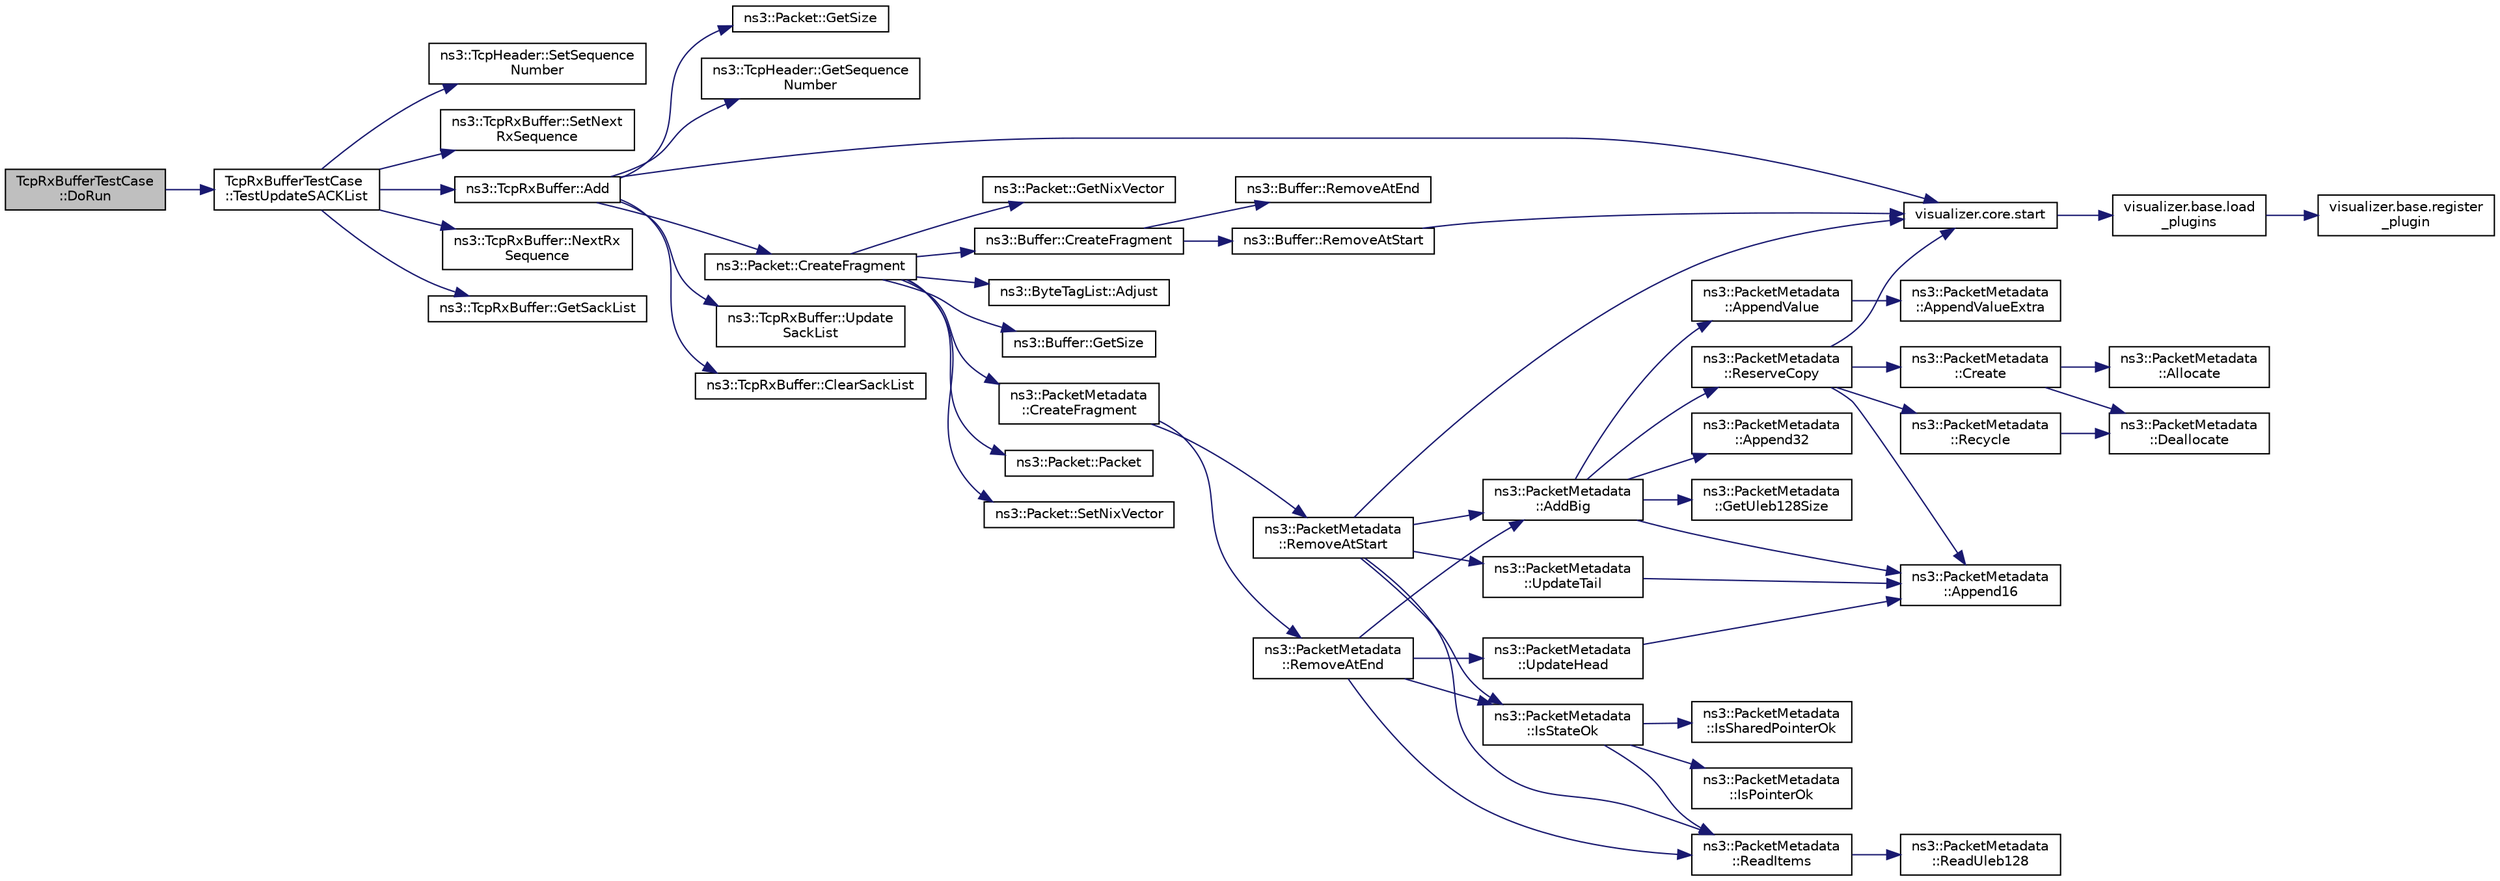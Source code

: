 digraph "TcpRxBufferTestCase::DoRun"
{
  edge [fontname="Helvetica",fontsize="10",labelfontname="Helvetica",labelfontsize="10"];
  node [fontname="Helvetica",fontsize="10",shape=record];
  rankdir="LR";
  Node1 [label="TcpRxBufferTestCase\l::DoRun",height=0.2,width=0.4,color="black", fillcolor="grey75", style="filled", fontcolor="black"];
  Node1 -> Node2 [color="midnightblue",fontsize="10",style="solid"];
  Node2 [label="TcpRxBufferTestCase\l::TestUpdateSACKList",height=0.2,width=0.4,color="black", fillcolor="white", style="filled",URL="$d4/d70/classTcpRxBufferTestCase.html#a56d953233e08dc3b29df3e35f08074c1",tooltip="Test the SACK list update. "];
  Node2 -> Node3 [color="midnightblue",fontsize="10",style="solid"];
  Node3 [label="ns3::TcpHeader::SetSequence\lNumber",height=0.2,width=0.4,color="black", fillcolor="white", style="filled",URL="$d0/d46/classns3_1_1TcpHeader.html#a3483eb1604d7db47b1163b02f74bcc25",tooltip="Set the sequence Number. "];
  Node2 -> Node4 [color="midnightblue",fontsize="10",style="solid"];
  Node4 [label="ns3::TcpRxBuffer::SetNext\lRxSequence",height=0.2,width=0.4,color="black", fillcolor="white", style="filled",URL="$d3/d2b/classns3_1_1TcpRxBuffer.html#a6bba147c19d638ec455b208ccbcaafb4",tooltip="Set the Next Sequence number. "];
  Node2 -> Node5 [color="midnightblue",fontsize="10",style="solid"];
  Node5 [label="ns3::TcpRxBuffer::Add",height=0.2,width=0.4,color="black", fillcolor="white", style="filled",URL="$d3/d2b/classns3_1_1TcpRxBuffer.html#a35a036383b8976cb79738c28aa01d5d0"];
  Node5 -> Node6 [color="midnightblue",fontsize="10",style="solid"];
  Node6 [label="ns3::Packet::GetSize",height=0.2,width=0.4,color="black", fillcolor="white", style="filled",URL="$dd/d7a/classns3_1_1Packet.html#a462855c9929954d4301a4edfe55f4f1c",tooltip="Returns the the size in bytes of the packet (including the zero-filled initial payload). "];
  Node5 -> Node7 [color="midnightblue",fontsize="10",style="solid"];
  Node7 [label="ns3::TcpHeader::GetSequence\lNumber",height=0.2,width=0.4,color="black", fillcolor="white", style="filled",URL="$d0/d46/classns3_1_1TcpHeader.html#a1081077eaf9bc64e9af909cebd128ae5",tooltip="Get the sequence number. "];
  Node5 -> Node8 [color="midnightblue",fontsize="10",style="solid"];
  Node8 [label="visualizer.core.start",height=0.2,width=0.4,color="black", fillcolor="white", style="filled",URL="$df/d6c/namespacevisualizer_1_1core.html#a2a35e5d8a34af358b508dac8635754e0"];
  Node8 -> Node9 [color="midnightblue",fontsize="10",style="solid"];
  Node9 [label="visualizer.base.load\l_plugins",height=0.2,width=0.4,color="black", fillcolor="white", style="filled",URL="$d4/d39/namespacevisualizer_1_1base.html#ad171497a5ff1afe0a73bedaebf35448f"];
  Node9 -> Node10 [color="midnightblue",fontsize="10",style="solid"];
  Node10 [label="visualizer.base.register\l_plugin",height=0.2,width=0.4,color="black", fillcolor="white", style="filled",URL="$d4/d39/namespacevisualizer_1_1base.html#a6b0ffcff1e17ec4027496f50177e5b9e"];
  Node5 -> Node11 [color="midnightblue",fontsize="10",style="solid"];
  Node11 [label="ns3::Packet::CreateFragment",height=0.2,width=0.4,color="black", fillcolor="white", style="filled",URL="$dd/d7a/classns3_1_1Packet.html#a16f6113606b355b2b346e2245fa2a3d0",tooltip="Create a new packet which contains a fragment of the original packet. "];
  Node11 -> Node12 [color="midnightblue",fontsize="10",style="solid"];
  Node12 [label="ns3::Buffer::CreateFragment",height=0.2,width=0.4,color="black", fillcolor="white", style="filled",URL="$da/d85/classns3_1_1Buffer.html#a9285016f38b451c65edb50196ef817f8"];
  Node12 -> Node13 [color="midnightblue",fontsize="10",style="solid"];
  Node13 [label="ns3::Buffer::RemoveAtStart",height=0.2,width=0.4,color="black", fillcolor="white", style="filled",URL="$da/d85/classns3_1_1Buffer.html#adeecbb3e8f518aec6fee0437578ade4b"];
  Node13 -> Node8 [color="midnightblue",fontsize="10",style="solid"];
  Node12 -> Node14 [color="midnightblue",fontsize="10",style="solid"];
  Node14 [label="ns3::Buffer::RemoveAtEnd",height=0.2,width=0.4,color="black", fillcolor="white", style="filled",URL="$da/d85/classns3_1_1Buffer.html#a83b30fd8e1202e778fb471757b800d47"];
  Node11 -> Node15 [color="midnightblue",fontsize="10",style="solid"];
  Node15 [label="ns3::ByteTagList::Adjust",height=0.2,width=0.4,color="black", fillcolor="white", style="filled",URL="$dd/d64/classns3_1_1ByteTagList.html#a1fec06d7e6daaf8039cf2a148e4090f2"];
  Node11 -> Node16 [color="midnightblue",fontsize="10",style="solid"];
  Node16 [label="ns3::Buffer::GetSize",height=0.2,width=0.4,color="black", fillcolor="white", style="filled",URL="$da/d85/classns3_1_1Buffer.html#a3047b8f2dad303c6370695122f1884f0"];
  Node11 -> Node17 [color="midnightblue",fontsize="10",style="solid"];
  Node17 [label="ns3::PacketMetadata\l::CreateFragment",height=0.2,width=0.4,color="black", fillcolor="white", style="filled",URL="$d1/db1/classns3_1_1PacketMetadata.html#a0c4fe43ab63b49432451c37263826d67",tooltip="Creates a fragment. "];
  Node17 -> Node18 [color="midnightblue",fontsize="10",style="solid"];
  Node18 [label="ns3::PacketMetadata\l::RemoveAtStart",height=0.2,width=0.4,color="black", fillcolor="white", style="filled",URL="$d1/db1/classns3_1_1PacketMetadata.html#a9a0300e7ae709f269d59b6733e590d56",tooltip="Remove a chunk of metadata at the metadata start. "];
  Node18 -> Node19 [color="midnightblue",fontsize="10",style="solid"];
  Node19 [label="ns3::PacketMetadata\l::IsStateOk",height=0.2,width=0.4,color="black", fillcolor="white", style="filled",URL="$d1/db1/classns3_1_1PacketMetadata.html#a208d3163e28704438cdd4d30318e489c",tooltip="Check if the metadata state is ok. "];
  Node19 -> Node20 [color="midnightblue",fontsize="10",style="solid"];
  Node20 [label="ns3::PacketMetadata\l::IsPointerOk",height=0.2,width=0.4,color="black", fillcolor="white", style="filled",URL="$d1/db1/classns3_1_1PacketMetadata.html#acf15fba7d020ebd77591619b5ad273c5",tooltip="Check if the position is valid. "];
  Node19 -> Node21 [color="midnightblue",fontsize="10",style="solid"];
  Node21 [label="ns3::PacketMetadata\l::ReadItems",height=0.2,width=0.4,color="black", fillcolor="white", style="filled",URL="$d1/db1/classns3_1_1PacketMetadata.html#a3719ad2c32313a9a1c74462322e8b517",tooltip="Read items. "];
  Node21 -> Node22 [color="midnightblue",fontsize="10",style="solid"];
  Node22 [label="ns3::PacketMetadata\l::ReadUleb128",height=0.2,width=0.4,color="black", fillcolor="white", style="filled",URL="$d1/db1/classns3_1_1PacketMetadata.html#a7ae75db766a843dbee8960ae8cbf23ee",tooltip="Read a ULEB128 (Unsigned Little Endian Base 128) coded number. "];
  Node19 -> Node23 [color="midnightblue",fontsize="10",style="solid"];
  Node23 [label="ns3::PacketMetadata\l::IsSharedPointerOk",height=0.2,width=0.4,color="black", fillcolor="white", style="filled",URL="$d1/db1/classns3_1_1PacketMetadata.html#ae62c5bb3dce611a0f8c5e9ba3ba8e26e",tooltip="Check if the position is valid. "];
  Node18 -> Node8 [color="midnightblue",fontsize="10",style="solid"];
  Node18 -> Node21 [color="midnightblue",fontsize="10",style="solid"];
  Node18 -> Node24 [color="midnightblue",fontsize="10",style="solid"];
  Node24 [label="ns3::PacketMetadata\l::AddBig",height=0.2,width=0.4,color="black", fillcolor="white", style="filled",URL="$d1/db1/classns3_1_1PacketMetadata.html#ae89a0bf5e3dcd624bd37bc8ca67544da",tooltip="Add a \"Big\" Item (a SmallItem plus an ExtraItem) "];
  Node24 -> Node25 [color="midnightblue",fontsize="10",style="solid"];
  Node25 [label="ns3::PacketMetadata\l::GetUleb128Size",height=0.2,width=0.4,color="black", fillcolor="white", style="filled",URL="$d1/db1/classns3_1_1PacketMetadata.html#a4ea634655d1780a2b4dd9a3ac54c3501",tooltip="Get the ULEB128 (Unsigned Little Endian Base 128) size. "];
  Node24 -> Node26 [color="midnightblue",fontsize="10",style="solid"];
  Node26 [label="ns3::PacketMetadata\l::ReserveCopy",height=0.2,width=0.4,color="black", fillcolor="white", style="filled",URL="$d1/db1/classns3_1_1PacketMetadata.html#a18a4039a86f4c212742f6359849ddfd6",tooltip="Reserve space and make a metadata copy. "];
  Node26 -> Node27 [color="midnightblue",fontsize="10",style="solid"];
  Node27 [label="ns3::PacketMetadata\l::Create",height=0.2,width=0.4,color="black", fillcolor="white", style="filled",URL="$d1/db1/classns3_1_1PacketMetadata.html#a94be0cf01bdfdf5dda7ae0afc475dc2a",tooltip="Create a buffer data storage. "];
  Node27 -> Node28 [color="midnightblue",fontsize="10",style="solid"];
  Node28 [label="ns3::PacketMetadata\l::Deallocate",height=0.2,width=0.4,color="black", fillcolor="white", style="filled",URL="$d1/db1/classns3_1_1PacketMetadata.html#a5284ea0e3b7e0e272ca521cb976431b7",tooltip="Deallocate the buffer memory. "];
  Node27 -> Node29 [color="midnightblue",fontsize="10",style="solid"];
  Node29 [label="ns3::PacketMetadata\l::Allocate",height=0.2,width=0.4,color="black", fillcolor="white", style="filled",URL="$d1/db1/classns3_1_1PacketMetadata.html#a5cb8aff27ae7a4b60c0bc1a743e1cc8a",tooltip="Allocate a buffer data storage. "];
  Node26 -> Node30 [color="midnightblue",fontsize="10",style="solid"];
  Node30 [label="ns3::PacketMetadata\l::Recycle",height=0.2,width=0.4,color="black", fillcolor="white", style="filled",URL="$d1/db1/classns3_1_1PacketMetadata.html#ae4bff0e3145f955d12e75531b0be6b7f",tooltip="Recycle the buffer memory. "];
  Node30 -> Node28 [color="midnightblue",fontsize="10",style="solid"];
  Node26 -> Node8 [color="midnightblue",fontsize="10",style="solid"];
  Node26 -> Node31 [color="midnightblue",fontsize="10",style="solid"];
  Node31 [label="ns3::PacketMetadata\l::Append16",height=0.2,width=0.4,color="black", fillcolor="white", style="filled",URL="$d1/db1/classns3_1_1PacketMetadata.html#ab80adc9c544b0f087715acf15e255707",tooltip="Append a 16-bit value to the buffer. "];
  Node24 -> Node31 [color="midnightblue",fontsize="10",style="solid"];
  Node24 -> Node32 [color="midnightblue",fontsize="10",style="solid"];
  Node32 [label="ns3::PacketMetadata\l::AppendValue",height=0.2,width=0.4,color="black", fillcolor="white", style="filled",URL="$d1/db1/classns3_1_1PacketMetadata.html#a48151488856a00fc7325c3e761b19b97",tooltip="Append a value to the buffer. "];
  Node32 -> Node33 [color="midnightblue",fontsize="10",style="solid"];
  Node33 [label="ns3::PacketMetadata\l::AppendValueExtra",height=0.2,width=0.4,color="black", fillcolor="white", style="filled",URL="$d1/db1/classns3_1_1PacketMetadata.html#a1cac4e4c0f975898b39dc0a8cd7fd4d0",tooltip="Append a value to the buffer - extra. "];
  Node24 -> Node34 [color="midnightblue",fontsize="10",style="solid"];
  Node34 [label="ns3::PacketMetadata\l::Append32",height=0.2,width=0.4,color="black", fillcolor="white", style="filled",URL="$d1/db1/classns3_1_1PacketMetadata.html#a254b3766510c9b38a2ad0bec6d973f15",tooltip="Append a 32-bit value to the buffer. "];
  Node18 -> Node35 [color="midnightblue",fontsize="10",style="solid"];
  Node35 [label="ns3::PacketMetadata\l::UpdateTail",height=0.2,width=0.4,color="black", fillcolor="white", style="filled",URL="$d1/db1/classns3_1_1PacketMetadata.html#ad975bb9c1c0a6875ccc2309f071c5b55",tooltip="Update the tail. "];
  Node35 -> Node31 [color="midnightblue",fontsize="10",style="solid"];
  Node17 -> Node36 [color="midnightblue",fontsize="10",style="solid"];
  Node36 [label="ns3::PacketMetadata\l::RemoveAtEnd",height=0.2,width=0.4,color="black", fillcolor="white", style="filled",URL="$d1/db1/classns3_1_1PacketMetadata.html#a7c76154f5302bd55a68406f0103d50c6",tooltip="Remove a chunk of metadata at the metadata end. "];
  Node36 -> Node19 [color="midnightblue",fontsize="10",style="solid"];
  Node36 -> Node21 [color="midnightblue",fontsize="10",style="solid"];
  Node36 -> Node24 [color="midnightblue",fontsize="10",style="solid"];
  Node36 -> Node37 [color="midnightblue",fontsize="10",style="solid"];
  Node37 [label="ns3::PacketMetadata\l::UpdateHead",height=0.2,width=0.4,color="black", fillcolor="white", style="filled",URL="$d1/db1/classns3_1_1PacketMetadata.html#a3baa0c324423e6fd600b31858aa4ade9",tooltip="Update the head. "];
  Node37 -> Node31 [color="midnightblue",fontsize="10",style="solid"];
  Node11 -> Node38 [color="midnightblue",fontsize="10",style="solid"];
  Node38 [label="ns3::Packet::Packet",height=0.2,width=0.4,color="black", fillcolor="white", style="filled",URL="$dd/d7a/classns3_1_1Packet.html#ac1a30f8cf28346960cfac4a2c9fa7026",tooltip="Create an empty packet with a new uid (as returned by getUid). "];
  Node11 -> Node39 [color="midnightblue",fontsize="10",style="solid"];
  Node39 [label="ns3::Packet::SetNixVector",height=0.2,width=0.4,color="black", fillcolor="white", style="filled",URL="$dd/d7a/classns3_1_1Packet.html#a7e02c5b608a578c845aafd838f155989",tooltip="Set the packet nix-vector. "];
  Node11 -> Node40 [color="midnightblue",fontsize="10",style="solid"];
  Node40 [label="ns3::Packet::GetNixVector",height=0.2,width=0.4,color="black", fillcolor="white", style="filled",URL="$dd/d7a/classns3_1_1Packet.html#a3d68d7d2738678185315b59640848819",tooltip="Get the packet nix-vector. "];
  Node5 -> Node41 [color="midnightblue",fontsize="10",style="solid"];
  Node41 [label="ns3::TcpRxBuffer::Update\lSackList",height=0.2,width=0.4,color="black", fillcolor="white", style="filled",URL="$d3/d2b/classns3_1_1TcpRxBuffer.html#abd2afbae9205cd763f48a458d001d2d5",tooltip="Update the sack list, with the block seq starting at the beginning. "];
  Node5 -> Node42 [color="midnightblue",fontsize="10",style="solid"];
  Node42 [label="ns3::TcpRxBuffer::ClearSackList",height=0.2,width=0.4,color="black", fillcolor="white", style="filled",URL="$d3/d2b/classns3_1_1TcpRxBuffer.html#ad80e59250353c41c8866f6f02b82801c",tooltip="Remove old blocks from the sack list. "];
  Node2 -> Node43 [color="midnightblue",fontsize="10",style="solid"];
  Node43 [label="ns3::TcpRxBuffer::NextRx\lSequence",height=0.2,width=0.4,color="black", fillcolor="white", style="filled",URL="$d3/d2b/classns3_1_1TcpRxBuffer.html#ae994bf90329d10f17b59d32907b04ca9",tooltip="Get Next Rx Sequence number. "];
  Node2 -> Node44 [color="midnightblue",fontsize="10",style="solid"];
  Node44 [label="ns3::TcpRxBuffer::GetSackList",height=0.2,width=0.4,color="black", fillcolor="white", style="filled",URL="$d3/d2b/classns3_1_1TcpRxBuffer.html#afc5d672da4595330754de1bb3933a9c7",tooltip="Get the sack list. "];
}
